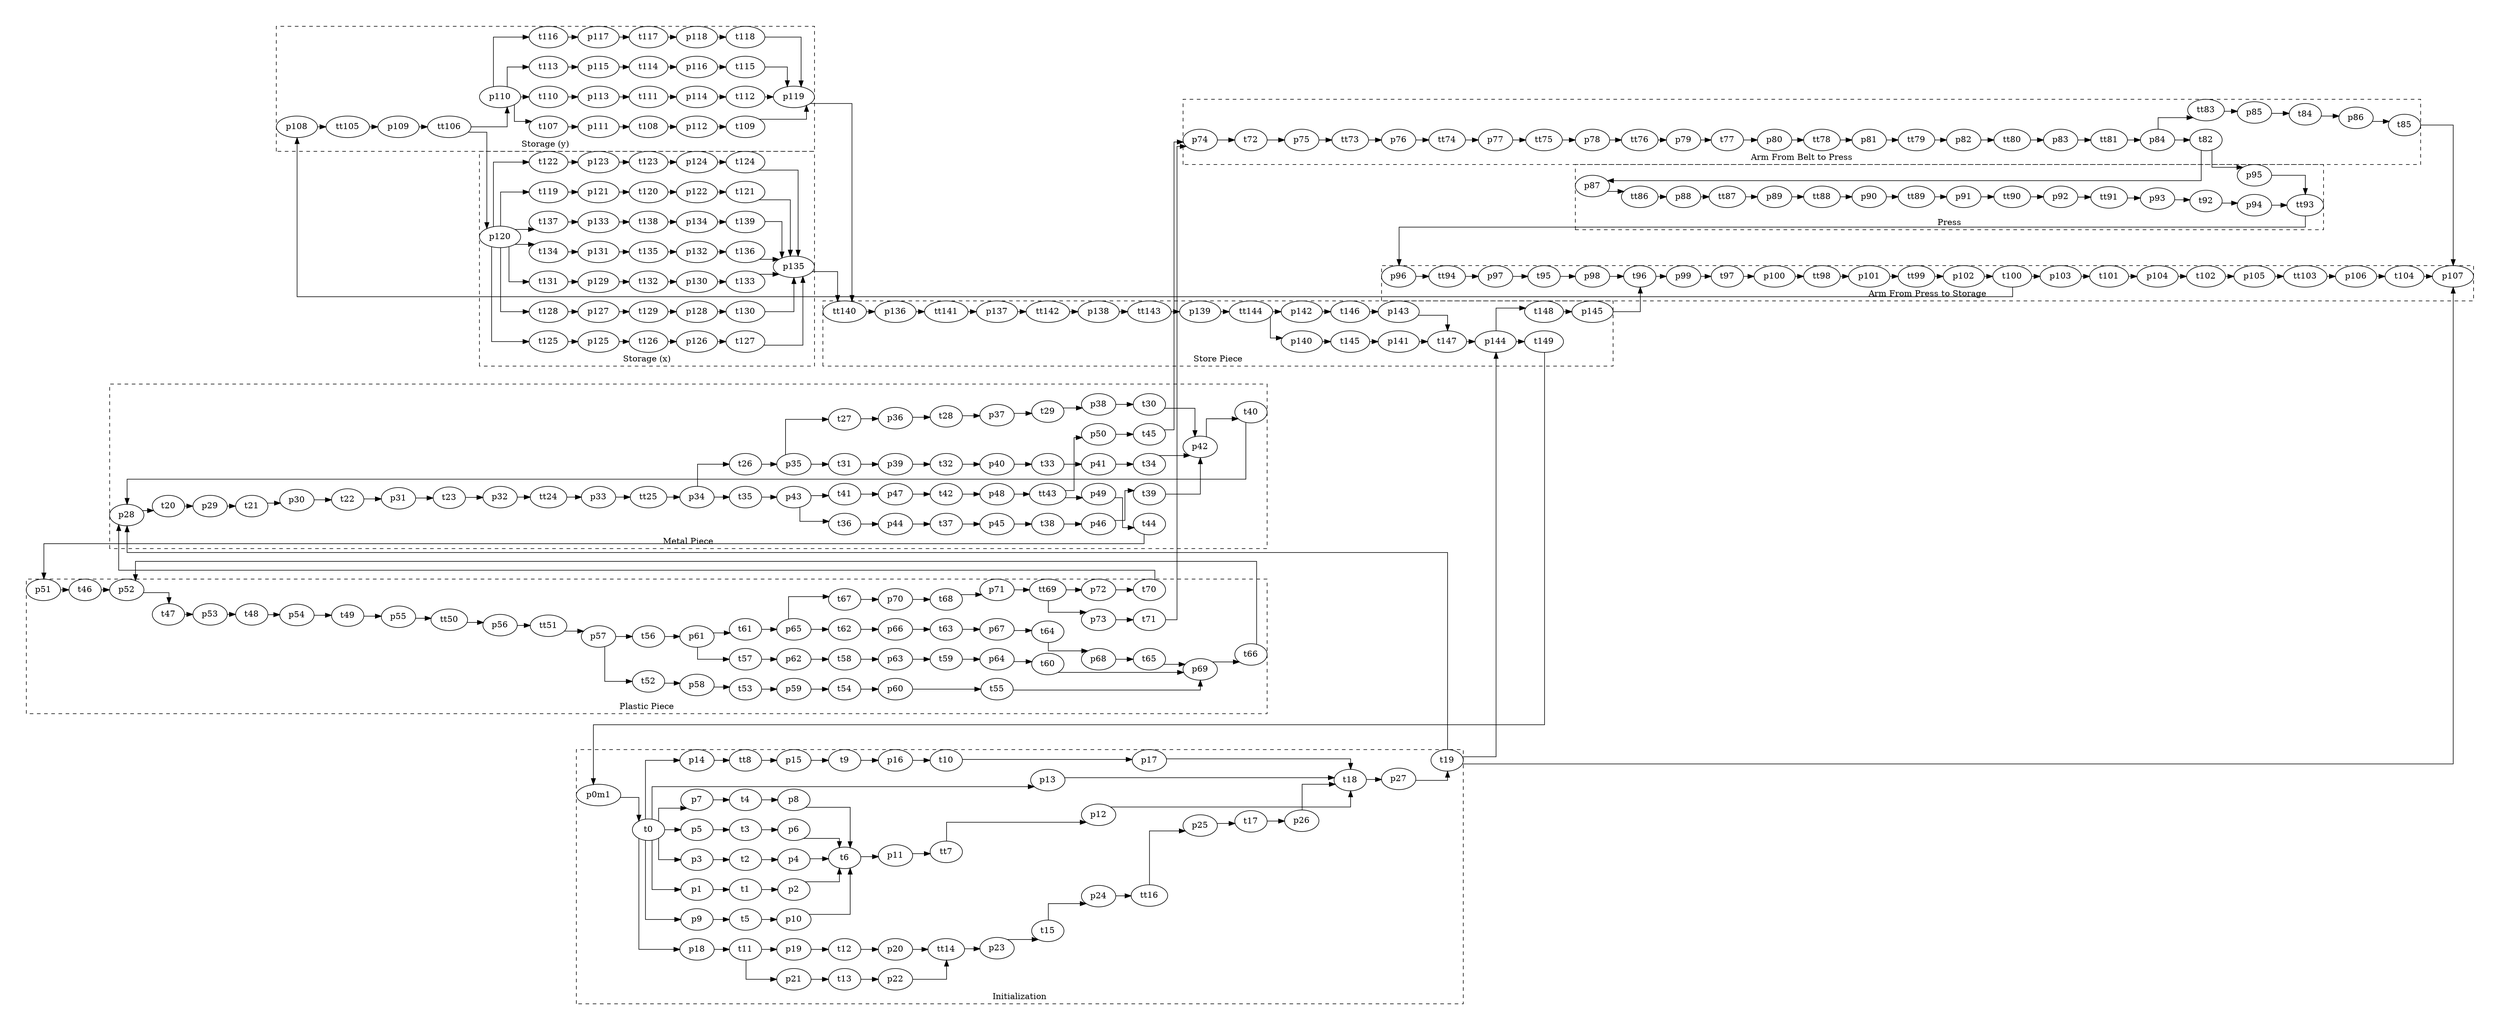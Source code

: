   digraph A {
    splines = ortho
    rankdir=LR;
    ratio=fill
    graph [pad="0.5", nodesep="0.25", ranksep="0.2", nodesep="0.2"];
    margin=0;
    # size="11.7,8.3!"

# Modulo inicialização

    p0m1
    p1
    p2
    p3
    p4
    p5
    p6
    p7
    p8
    p9
    p10
    p11
    p12
    p13
    p14
    p15
    p16
    p17
    p18
    p19
    p20
    p21
    p22
    p23
    p24
    p25
    p26
    p27

    t0
    t1
    t2
    t3
    t4
    t5
    t6
    tt7
    tt8
    t9
    t10
    t11
    t12
    t13
    tt14
    t15
    tt16
    t17
    t18
    t19

subgraph cluster_1 {
  label="Initialization";
  labelloc = b
  style="dashed"
  # color="red"
  # pre

  p0m1 -> t0

  p1 -> t1
  p2 -> t6
  p3 -> t2
  p4 -> t6
  p5 -> t3
  p6 -> t6
  p7 -> t4
  p8 -> t6
  p9 -> t5
  p10 -> t6
  p11 -> tt7
  p12 -> t18

  p13 -> t18

  p14 -> tt8
  p15 -> t9
  p16 -> t10
  p17 -> t18

  p18 -> t11
  p19 -> t12
  p20 -> tt14
  p21 -> t13
  p22 -> tt14
  p23 -> t15
  p24 -> tt16
  p25 -> t17
  p26 -> t18
  p27 -> t19
# pos

  t0 -> p1
  t0 -> p3
  t0 -> p5
  t0 -> p7
  t0 -> p9
  t0 -> p13
  t0 -> p14
  t0 -> p18

  t1 -> p2
  t2 -> p4
  t3 -> p6
  t4 -> p8
  t5 -> p10
  t6 -> p11
  tt7 -> p12

  tt8 -> p15
  t9 -> p16
  t10 -> p17

  t11 -> p19
  t11 -> p21
  t12 -> p20
  t13 -> p22
  tt14 -> p23
  t15 -> p24
  tt16 -> p25
  t17 -> p26
  t18 -> p27

}

t19 -> p28
t19 -> p107
t19 -> p144

    p28
    p29
    p30
    p31
    p32
    p33
    p34
    p35
    p36
    p37
    p38
    p39
    p40
    p41
    p42
    p43
    p44
    p45
    p46
    p47
    p48
    p49
    p50

    t20
    t21
    t22
    t23
    tt24
    tt25
    t26
    t27
    t28
    t29
    t30
    t31
    t32
    t33
    t34
    t35
    t36
    t37
    t38
    t39
    t40
    t41
    t42
    tt43
    t44
    t45

subgraph cluster_2 {
  label="Metal Piece"
  style="dashed"
  #color="white"
  labelloc = b
  # margin=0
  #pre

  p28 -> t20
  p29 -> t21
  p30 -> t22
  p31 -> t23
  p32 -> tt24
  p33 -> tt25
  p34 -> t26
  p34 -> t35
  



  p35 -> t27
  p35 -> t31

  p36 -> t28
  p37 -> t29
  p38 -> t30
  
  p39 -> t32
  p40 -> t33
  p41 -> t34
  
  p42 -> t40

  p43 -> t36
  p43 -> t41

  p44 -> t37
  p45 -> t38
  p46 -> t39
  
  p47 -> t42
  p48 -> tt43
  p49 -> t44
  p50 -> t45


  #pos

  t20 -> p29
  t21 -> p30
  t22 -> p31
  t23 -> p32
  tt24 -> p33
  tt25 -> p34
  t26 -> p35
  t27 -> p36
  t28 -> p37
  t29 -> p38
  t30 -> p42
  t31 -> p39
  t32 -> p40
  t33 -> p41
  t34 -> p42
  t35 -> p43
  t36 -> p44
  t37 -> p45
  t38 -> p46
  t39 -> p42
  t40 -> p28
  t41 -> p47
  t42 -> p48
  tt43 -> p49
  tt43 -> p50

}

t45 -> p74
t44 -> p51


# Modulo Plastico branco ^

  p51
  p52
  p53
  p54
  p55
  p56
  p57
  p58
  p59
  p60
  p61
  p62
  p63
  p64
  p65
  p66
  p67
  p68
  p69
  p70
  p71
  p72
  p73

  t46
  t47
  t48
  t49
  tt50
  tt51
  t52
  t53
  t54
  t55
  t56
  t57
  t58
  t59
  t60
  t61
  t62
  t63
  t64
  t65
  t66
  t67
  t68
  tt69
  t70
  t71
  

subgraph cluster_3 {
  label="Plastic Piece"
  style="dashed"
  #color="white"
  labelloc = b
  # margin=0

# pre

  p51 -> t46
  p52 -> t47
  p53 -> t48
  p54 -> t49
  p55 -> tt50
  p56 -> tt51

  p57 -> t56
  p57 -> t52

  p58 -> t53
  p59 -> t54
  p60 -> t55

  p61 -> t57
  p61 -> t61

  p62 -> t58
  p63 -> t59
  p64 -> t60

  p65 -> t62
  p65 -> t67

  p66 -> t63
  p67 -> t64
  p68 -> t65

  p69 -> t66

  p70 -> t68
  p71 -> tt69
  p72 -> t70
  p73 -> t71

#pos
  t46 -> p52
  t47 -> p53
  t48 -> p54
  t49 -> p55
  tt50 -> p56
  tt51 -> p57
  t52 -> p58
  t53 -> p59
  t54 -> p60
  t55 -> p69

  t56 -> p61
  t57 -> p62
  t58 -> p63
  t59 -> p64
  t60 -> p69

  t61 -> p65
  t62 -> p66
  t63 -> p67
  t64 -> p68
  t65 -> p69
  t66 -> p52
  t67 -> p70
  t68 -> p71
  tt69 -> p72
  tt69 -> p73



}
t70 -> p28
t71 -> p74






# Modulo Braço (Esteira -> Prensa)

    p74
    p75
    p76
    p77
    p78
    p79
    p80
    p81
    p82
    p83
    p84
    p85
    p86

    t72
    tt73
    tt74
    tt75
    tt76
    t77
    tt78
    tt79
    tt80
    tt81
    t82
    tt83
    t84
    t85

subgraph cluster_4 {
  label="Arm From Belt to Press";
  labelloc = b
  style="dashed"
  # color="red"

  # pre

  p74 -> t72
  p75 -> tt73
  p76 -> tt74
  p77 -> tt75
  p78 -> tt76

  p79 -> t77

  p80 -> tt78

  p81 -> tt79

  p82 -> tt80
  p83 -> tt81
  p84 -> t82
  p84 -> tt83

  p85 -> t84

  p86 -> t85


  #pos
  t72 -> p75
  tt73 -> p76
  tt74 -> p77
  tt75 -> p78

  tt76 -> p79

  t77 -> p80

  tt78 -> p81

  tt79 -> p82
  tt80 -> p83
  tt81 -> p84
  
  tt83 -> p85
  t84 -> p86


}


t82 -> p87
t82 -> p95
t85 -> p107


# Modulo prensa cubo

    p87
    p88
    p89
    p90
    p91
    p92
    p93
    p94
    p95

    tt86
    tt87
    tt88
    tt89
    tt90
    tt91
    t92
    tt93

subgraph cluster_5 {
  label="Press";
  labelloc = b
  style="dashed"
  # color="red"

  # pre

  p87 -> tt86
  p88 -> tt87
  p89 -> tt88
  p90 -> tt89
  p91 -> tt90
  p92 -> tt91
  p93 -> t92
  p94 -> tt93
  p95 -> tt93


  #pos

  tt86 -> p88
  tt87 -> p89
  tt88 -> p90
  tt89 -> p91
  tt90 -> p92
  tt91 -> p93
  t92 -> p94


}

tt93 -> p96


   # Modulo Braço Prensa -> Armazenador
   p96
   p97
   p98
   p99
   p100
   p101
   p102
   p103
   p104
   p105
   p106
   p107

   tt94
   t95
   t96
   t97
   tt98
   tt99
   t100
   t101
   t102
   tt103
   t104


subgraph cluster_6 {
  label="Arm From Press to Storage";
  margin=0.3
  labelloc = b
  style="dashed"
  # color="red"
  # pre

  p96 -> tt94
  p97 -> t95
  p98 -> t96
  p99 -> t97
  p100 -> tt98
  p101 -> tt99
  p102 -> t100
  p103 -> t101
  p104 -> t102
  p105 -> tt103
  p106 -> t104

  #pos

  tt94 -> p97
  t95 -> p98
  t96 -> p99
  t97 -> p100
  tt98 -> p101
  tt99 -> p102
  t100 -> p103
  t101 ->p104
  t102 -> p105
  tt103 -> p106
  t104 -> p107


}

t100 -> p108


# Modulo armazenador y

    p108
    p109
    p110
    p111
    p112
    p113
    p114
    p115
    p116
    p117
    p118
    p119

    tt105
    tt106
    t107
    t108
    t109
    t110
    t111
    t112
    t113
    t114
    t115
    t116
    t117
    t118


subgraph cluster_7 {
  label="Storage (y)";
  labelloc = b
  style="dashed"
  # color="red"
  # pre

  p108 -> tt105
  p109 -> tt106

  p110 -> t107
  p110 -> t110
  p110 -> t113
  p110 -> t116


  p111 -> t108
  p112 -> t109
  p113 -> t111
  p114 -> t112
  p115 -> t114
  p116 -> t115
  p117 -> t117
  p118 -> t118




  #pos

  tt105 -> p109
  tt106 -> p110
  t107 -> p111
  t108 -> p112
  t109 -> p119
  t110 -> p113
  t111 -> p114
  t112 -> p119
  t113 -> p115
  t114 -> p116
  t115 -> p119
  t116 -> p117
  t117 -> p118
  t118 -> p119


}
tt106 -> p120
p119 -> tt140

# Módulo armazenador (x)

    p120
    p121
    p122
    p123
    p124
    p125
    p126
    p127
    p128
    p129
    p130
    p131
    p132
    p133
    p134
    p135


    t119
    t120
    t121
    t122
    t123
    t124
    t125
    t126
    t127
    t128
    t129
    t130
    t131
    t132
    t133
    t134
    t135
    t136
    t137
    t138
    t139

    
subgraph cluster_8 {
  label="Storage (x)";
  labelloc = b
  style="dashed"
  # color="red"

  # pre

  p120 -> t119
  p120 -> t122
  p120 -> t125
  p120 -> t128
  p120 -> t131
  p120 -> t134
  p120 -> t137

  p121 -> t120
  p122 -> t121
  p123 -> t123
  p124 -> t124
  p125 -> t126
  p126 -> t127
  p127 -> t129
  p128 -> t130
  p129 -> t132
  p130 -> t133
  p131 -> t135
  p132 -> t136
  p133 -> t138
  p134 -> t139


  #pos

  t119 -> p121
  t120 -> p122
  t121 -> p135
  t122 -> p123
  t123 -> p124
  t124 -> p135
  t125 -> p125
  t126 -> p126
  t127 -> p135
  t128 -> p127
  t129 -> p128
  t130 -> p135
  t131 -> p129
  t132 -> p130
  t133 -> p135
  t134 -> p131
  t135 -> p132
  t136 -> p135
  t137 -> p133
  t138 -> p134
  t139 -> p135





}

p135 -> tt140

# Módulo armazenador (coloca peça e reset)

  p136
  p137
  p138
  p139
  p140
  p141
  p142
  p143
  p144
  p145


  tt140
  tt141
  tt142
  tt143
  tt144
  t145
  t146
  t147
  t148
  t149


subgraph cluster_9 {
  label="Store Piece";
  labelloc = b
  margin=0.3
  style="dashed"
  # color="red"
  # pre

  p136 -> tt141
  p137 -> tt142
  p138 -> tt143
  p139 -> tt144
  p140 -> t145
  p141 -> t147
  p142 -> t146
  p143 -> t147
  p144 -> t148
  p144 -> t149


  #pos

  tt140 -> p136
  tt141 -> p137
  tt142 -> p138
  tt143 -> p139
  tt144 -> p140
  tt144 -> p142
  t145 -> p141
  t146 -> p143
  t147 -> p144
  t148 -> p145


}

t149 -> p0m1
p145 -> t96

}
